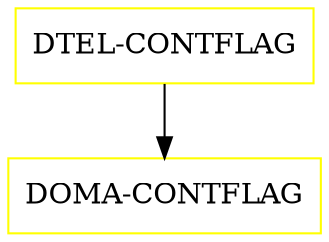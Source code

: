 digraph G {
  "DTEL-CONTFLAG" [shape=box,color=yellow];
  "DOMA-CONTFLAG" [shape=box,color=yellow,URL="./DOMA_CONTFLAG.html"];
  "DTEL-CONTFLAG" -> "DOMA-CONTFLAG";
}
